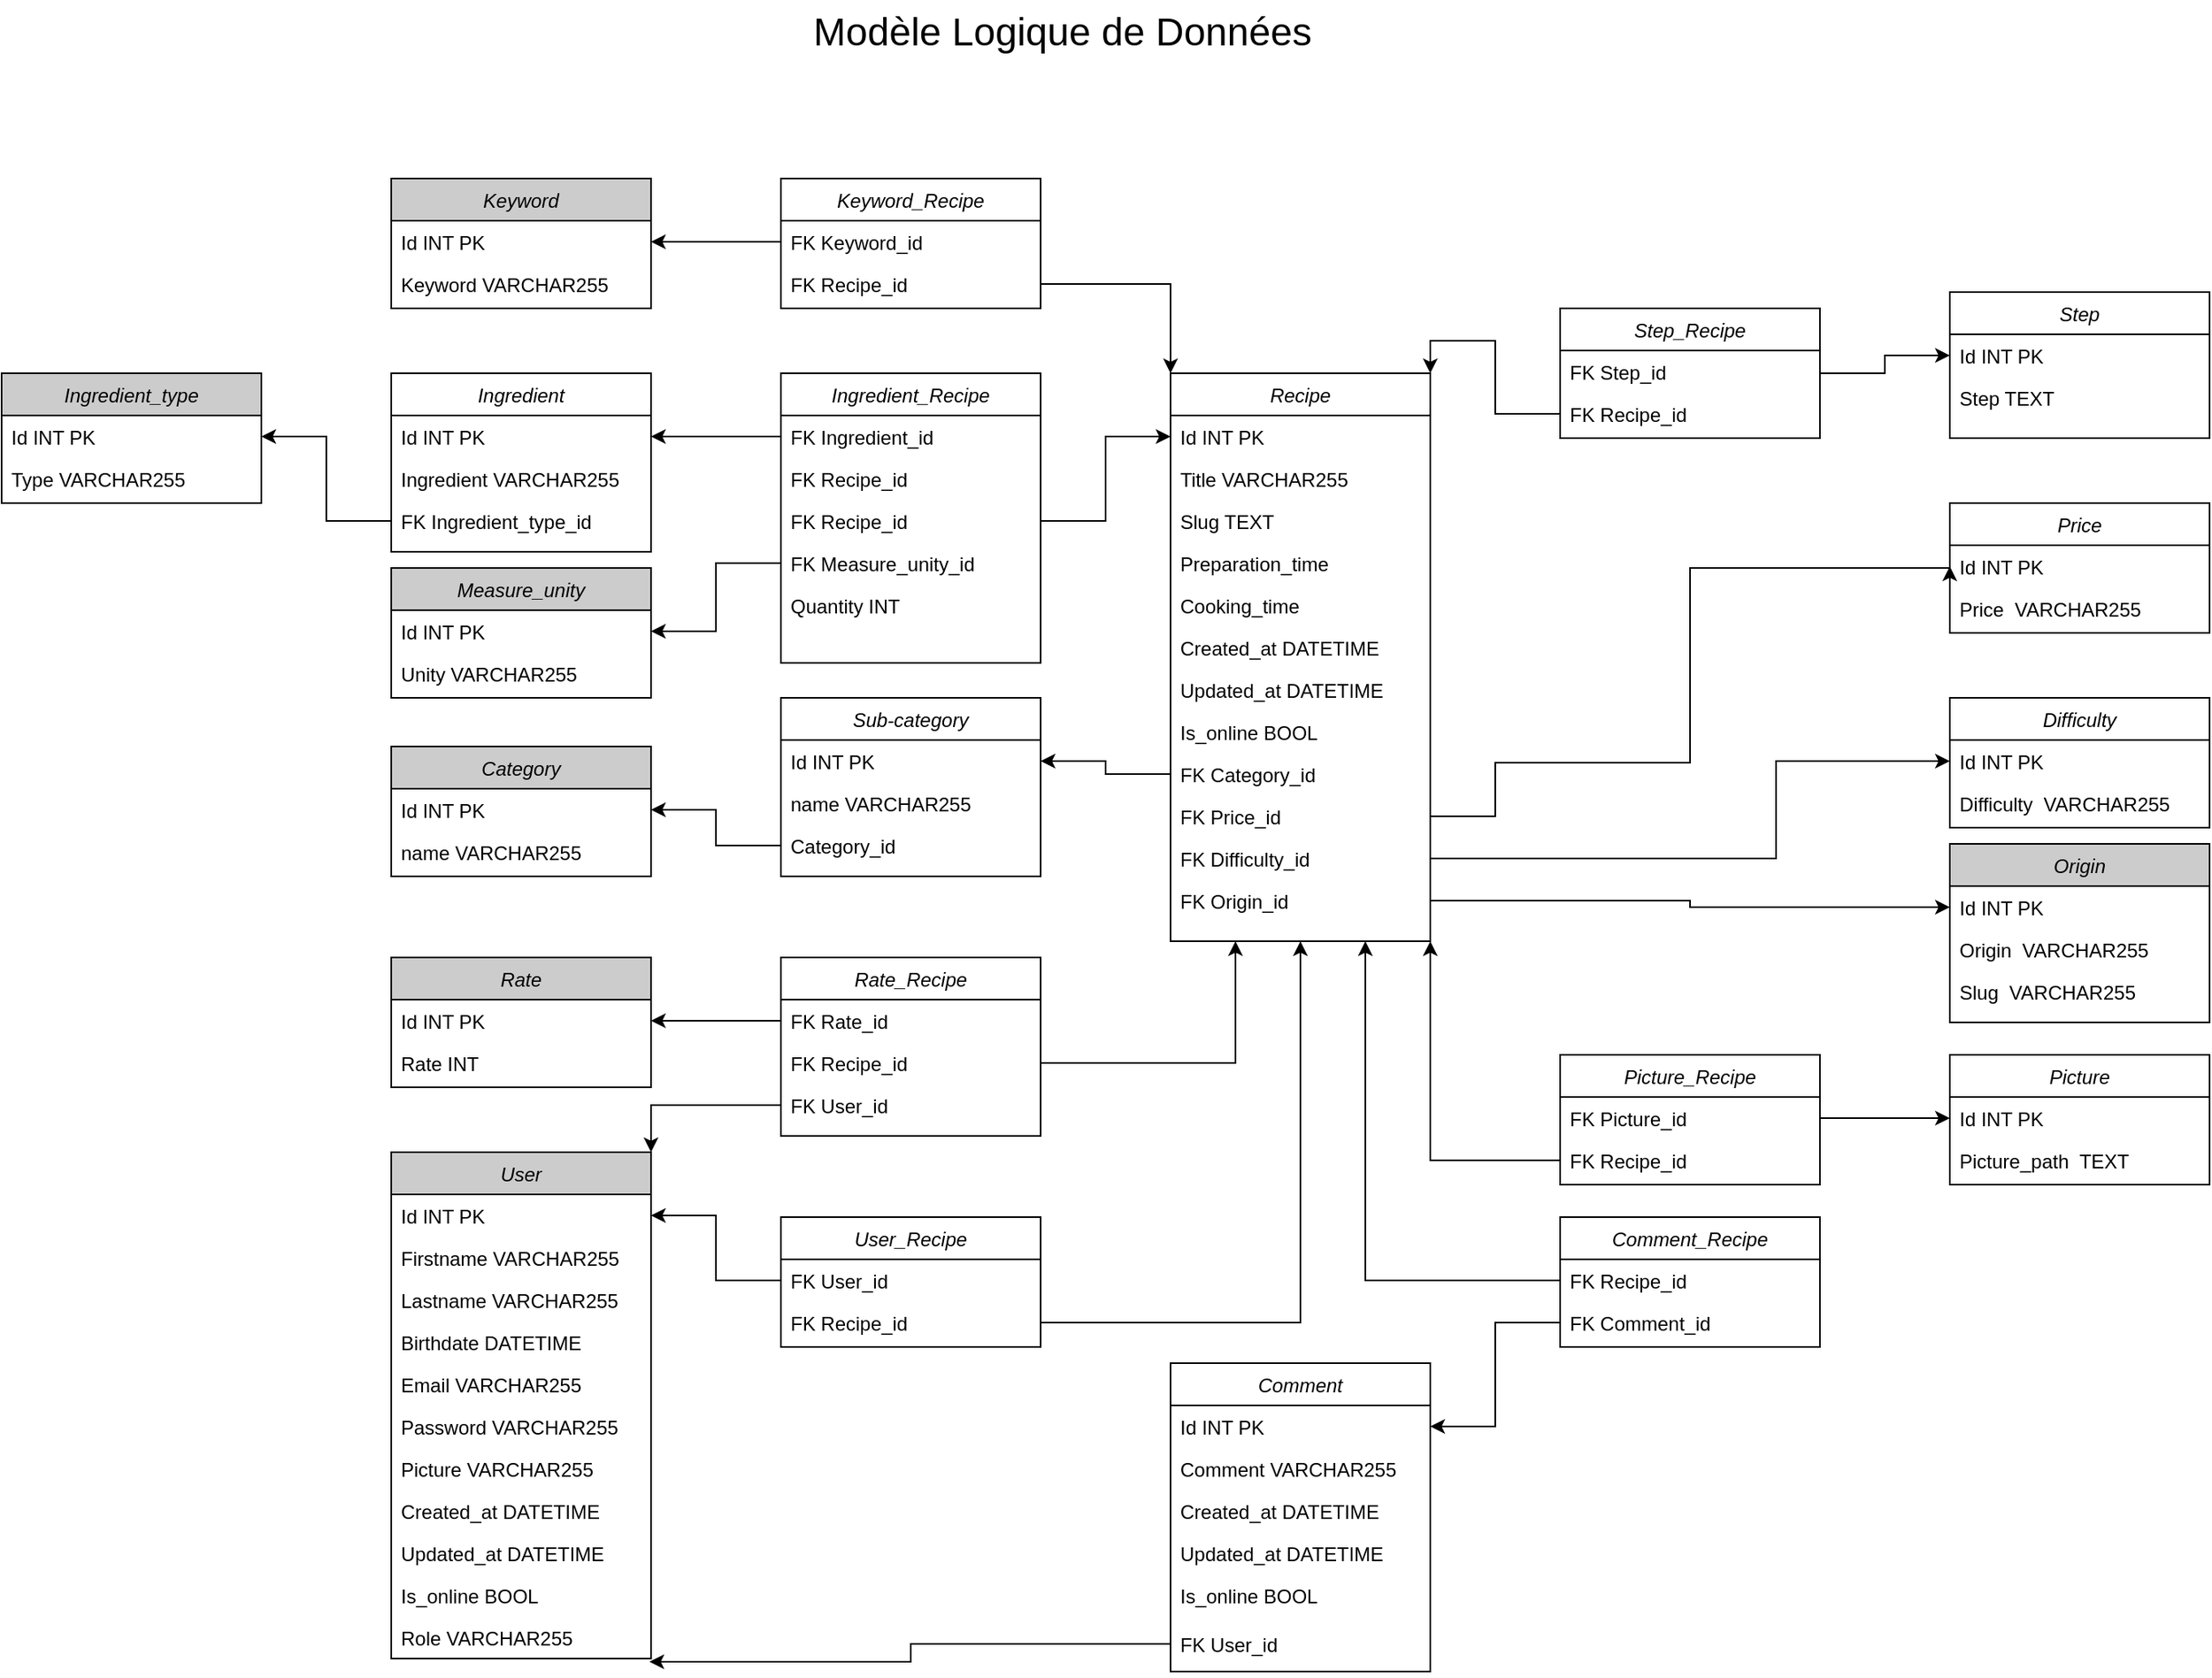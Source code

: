 <mxfile version="20.4.2" type="device"><diagram id="C5RBs43oDa-KdzZeNtuy" name="Page-1"><mxGraphModel dx="1356" dy="773" grid="1" gridSize="10" guides="1" tooltips="1" connect="1" arrows="1" fold="1" page="1" pageScale="1" pageWidth="1654" pageHeight="1169" math="0" shadow="0"><root><mxCell id="WIyWlLk6GJQsqaUBKTNV-0"/><mxCell id="WIyWlLk6GJQsqaUBKTNV-1" parent="WIyWlLk6GJQsqaUBKTNV-0"/><mxCell id="zkfFHV4jXpPFQw0GAbJ--0" value="Recipe" style="swimlane;fontStyle=2;align=center;verticalAlign=top;childLayout=stackLayout;horizontal=1;startSize=26;horizontalStack=0;resizeParent=1;resizeLast=0;collapsible=1;marginBottom=0;rounded=0;shadow=0;strokeWidth=1;" parent="WIyWlLk6GJQsqaUBKTNV-1" vertex="1"><mxGeometry x="867" y="260" width="160" height="350" as="geometry"><mxRectangle x="230" y="140" width="160" height="26" as="alternateBounds"/></mxGeometry></mxCell><mxCell id="zkfFHV4jXpPFQw0GAbJ--1" value="Id INT PK" style="text;align=left;verticalAlign=top;spacingLeft=4;spacingRight=4;overflow=hidden;rotatable=0;points=[[0,0.5],[1,0.5]];portConstraint=eastwest;" parent="zkfFHV4jXpPFQw0GAbJ--0" vertex="1"><mxGeometry y="26" width="160" height="26" as="geometry"/></mxCell><mxCell id="zkfFHV4jXpPFQw0GAbJ--2" value="Title VARCHAR255" style="text;align=left;verticalAlign=top;spacingLeft=4;spacingRight=4;overflow=hidden;rotatable=0;points=[[0,0.5],[1,0.5]];portConstraint=eastwest;rounded=0;shadow=0;html=0;" parent="zkfFHV4jXpPFQw0GAbJ--0" vertex="1"><mxGeometry y="52" width="160" height="26" as="geometry"/></mxCell><mxCell id="VMoItzBh297p-MbwALzk-0" value="Slug TEXT" style="text;align=left;verticalAlign=top;spacingLeft=4;spacingRight=4;overflow=hidden;rotatable=0;points=[[0,0.5],[1,0.5]];portConstraint=eastwest;rounded=0;shadow=0;html=0;" parent="zkfFHV4jXpPFQw0GAbJ--0" vertex="1"><mxGeometry y="78" width="160" height="26" as="geometry"/></mxCell><mxCell id="zkfFHV4jXpPFQw0GAbJ--3" value="Preparation_time" style="text;align=left;verticalAlign=top;spacingLeft=4;spacingRight=4;overflow=hidden;rotatable=0;points=[[0,0.5],[1,0.5]];portConstraint=eastwest;rounded=0;shadow=0;html=0;" parent="zkfFHV4jXpPFQw0GAbJ--0" vertex="1"><mxGeometry y="104" width="160" height="26" as="geometry"/></mxCell><mxCell id="2v7xpJXq7We-tKuu-vp9-10" value="Cooking_time&#10;" style="text;align=left;verticalAlign=top;spacingLeft=4;spacingRight=4;overflow=hidden;rotatable=0;points=[[0,0.5],[1,0.5]];portConstraint=eastwest;rounded=0;shadow=0;html=0;" parent="zkfFHV4jXpPFQw0GAbJ--0" vertex="1"><mxGeometry y="130" width="160" height="26" as="geometry"/></mxCell><mxCell id="zkfFHV4jXpPFQw0GAbJ--5" value="Created_at DATETIME" style="text;align=left;verticalAlign=top;spacingLeft=4;spacingRight=4;overflow=hidden;rotatable=0;points=[[0,0.5],[1,0.5]];portConstraint=eastwest;" parent="zkfFHV4jXpPFQw0GAbJ--0" vertex="1"><mxGeometry y="156" width="160" height="26" as="geometry"/></mxCell><mxCell id="K1oTixcRRgRi8YpfYjqn-0" value="Updated_at DATETIME" style="text;align=left;verticalAlign=top;spacingLeft=4;spacingRight=4;overflow=hidden;rotatable=0;points=[[0,0.5],[1,0.5]];portConstraint=eastwest;" parent="zkfFHV4jXpPFQw0GAbJ--0" vertex="1"><mxGeometry y="182" width="160" height="26" as="geometry"/></mxCell><mxCell id="K1oTixcRRgRi8YpfYjqn-1" value="Is_online BOOL" style="text;align=left;verticalAlign=top;spacingLeft=4;spacingRight=4;overflow=hidden;rotatable=0;points=[[0,0.5],[1,0.5]];portConstraint=eastwest;rounded=0;shadow=0;html=0;" parent="zkfFHV4jXpPFQw0GAbJ--0" vertex="1"><mxGeometry y="208" width="160" height="26" as="geometry"/></mxCell><mxCell id="K1oTixcRRgRi8YpfYjqn-5" value="FK Category_id" style="text;align=left;verticalAlign=top;spacingLeft=4;spacingRight=4;overflow=hidden;rotatable=0;points=[[0,0.5],[1,0.5]];portConstraint=eastwest;rounded=0;shadow=0;html=0;" parent="zkfFHV4jXpPFQw0GAbJ--0" vertex="1"><mxGeometry y="234" width="160" height="26" as="geometry"/></mxCell><mxCell id="K1oTixcRRgRi8YpfYjqn-4" value="FK Price_id" style="text;align=left;verticalAlign=top;spacingLeft=4;spacingRight=4;overflow=hidden;rotatable=0;points=[[0,0.5],[1,0.5]];portConstraint=eastwest;rounded=0;shadow=0;html=0;" parent="zkfFHV4jXpPFQw0GAbJ--0" vertex="1"><mxGeometry y="260" width="160" height="26" as="geometry"/></mxCell><mxCell id="VMoItzBh297p-MbwALzk-6" value="FK Difficulty_id" style="text;align=left;verticalAlign=top;spacingLeft=4;spacingRight=4;overflow=hidden;rotatable=0;points=[[0,0.5],[1,0.5]];portConstraint=eastwest;rounded=0;shadow=0;html=0;" parent="zkfFHV4jXpPFQw0GAbJ--0" vertex="1"><mxGeometry y="286" width="160" height="26" as="geometry"/></mxCell><mxCell id="-0q28JCiXEHuotDMNopn-4" value="FK Origin_id" style="text;align=left;verticalAlign=top;spacingLeft=4;spacingRight=4;overflow=hidden;rotatable=0;points=[[0,0.5],[1,0.5]];portConstraint=eastwest;rounded=0;shadow=0;html=0;" vertex="1" parent="zkfFHV4jXpPFQw0GAbJ--0"><mxGeometry y="312" width="160" height="26" as="geometry"/></mxCell><mxCell id="K1oTixcRRgRi8YpfYjqn-6" value="Sub-category" style="swimlane;fontStyle=2;align=center;verticalAlign=top;childLayout=stackLayout;horizontal=1;startSize=26;horizontalStack=0;resizeParent=1;resizeLast=0;collapsible=1;marginBottom=0;rounded=0;shadow=0;strokeWidth=1;" parent="WIyWlLk6GJQsqaUBKTNV-1" vertex="1"><mxGeometry x="627" y="460" width="160" height="110" as="geometry"><mxRectangle x="230" y="140" width="160" height="26" as="alternateBounds"/></mxGeometry></mxCell><mxCell id="K1oTixcRRgRi8YpfYjqn-7" value="Id INT PK" style="text;align=left;verticalAlign=top;spacingLeft=4;spacingRight=4;overflow=hidden;rotatable=0;points=[[0,0.5],[1,0.5]];portConstraint=eastwest;" parent="K1oTixcRRgRi8YpfYjqn-6" vertex="1"><mxGeometry y="26" width="160" height="26" as="geometry"/></mxCell><mxCell id="K1oTixcRRgRi8YpfYjqn-8" value="name VARCHAR255" style="text;align=left;verticalAlign=top;spacingLeft=4;spacingRight=4;overflow=hidden;rotatable=0;points=[[0,0.5],[1,0.5]];portConstraint=eastwest;rounded=0;shadow=0;html=0;" parent="K1oTixcRRgRi8YpfYjqn-6" vertex="1"><mxGeometry y="52" width="160" height="26" as="geometry"/></mxCell><mxCell id="VMoItzBh297p-MbwALzk-8" value="Category_id" style="text;align=left;verticalAlign=top;spacingLeft=4;spacingRight=4;overflow=hidden;rotatable=0;points=[[0,0.5],[1,0.5]];portConstraint=eastwest;rounded=0;shadow=0;html=0;" parent="K1oTixcRRgRi8YpfYjqn-6" vertex="1"><mxGeometry y="78" width="160" height="26" as="geometry"/></mxCell><mxCell id="K1oTixcRRgRi8YpfYjqn-15" value="Step" style="swimlane;fontStyle=2;align=center;verticalAlign=top;childLayout=stackLayout;horizontal=1;startSize=26;horizontalStack=0;resizeParent=1;resizeLast=0;collapsible=1;marginBottom=0;rounded=0;shadow=0;strokeWidth=1;" parent="WIyWlLk6GJQsqaUBKTNV-1" vertex="1"><mxGeometry x="1347" y="210" width="160" height="90" as="geometry"><mxRectangle x="230" y="140" width="160" height="26" as="alternateBounds"/></mxGeometry></mxCell><mxCell id="K1oTixcRRgRi8YpfYjqn-16" value="Id INT PK" style="text;align=left;verticalAlign=top;spacingLeft=4;spacingRight=4;overflow=hidden;rotatable=0;points=[[0,0.5],[1,0.5]];portConstraint=eastwest;" parent="K1oTixcRRgRi8YpfYjqn-15" vertex="1"><mxGeometry y="26" width="160" height="26" as="geometry"/></mxCell><mxCell id="K1oTixcRRgRi8YpfYjqn-17" value="Step TEXT" style="text;align=left;verticalAlign=top;spacingLeft=4;spacingRight=4;overflow=hidden;rotatable=0;points=[[0,0.5],[1,0.5]];portConstraint=eastwest;rounded=0;shadow=0;html=0;" parent="K1oTixcRRgRi8YpfYjqn-15" vertex="1"><mxGeometry y="52" width="160" height="26" as="geometry"/></mxCell><mxCell id="K1oTixcRRgRi8YpfYjqn-20" value="Keyword" style="swimlane;fontStyle=2;align=center;verticalAlign=top;childLayout=stackLayout;horizontal=1;startSize=26;horizontalStack=0;resizeParent=1;resizeLast=0;collapsible=1;marginBottom=0;rounded=0;shadow=0;strokeWidth=1;fillColor=#CCCCCC;" parent="WIyWlLk6GJQsqaUBKTNV-1" vertex="1"><mxGeometry x="387" y="140" width="160" height="80" as="geometry"><mxRectangle x="230" y="140" width="160" height="26" as="alternateBounds"/></mxGeometry></mxCell><mxCell id="K1oTixcRRgRi8YpfYjqn-21" value="Id INT PK" style="text;align=left;verticalAlign=top;spacingLeft=4;spacingRight=4;overflow=hidden;rotatable=0;points=[[0,0.5],[1,0.5]];portConstraint=eastwest;" parent="K1oTixcRRgRi8YpfYjqn-20" vertex="1"><mxGeometry y="26" width="160" height="26" as="geometry"/></mxCell><mxCell id="K1oTixcRRgRi8YpfYjqn-22" value="Keyword VARCHAR255" style="text;align=left;verticalAlign=top;spacingLeft=4;spacingRight=4;overflow=hidden;rotatable=0;points=[[0,0.5],[1,0.5]];portConstraint=eastwest;rounded=0;shadow=0;html=0;" parent="K1oTixcRRgRi8YpfYjqn-20" vertex="1"><mxGeometry y="52" width="160" height="26" as="geometry"/></mxCell><mxCell id="K1oTixcRRgRi8YpfYjqn-25" value="Comment" style="swimlane;fontStyle=2;align=center;verticalAlign=top;childLayout=stackLayout;horizontal=1;startSize=26;horizontalStack=0;resizeParent=1;resizeLast=0;collapsible=1;marginBottom=0;rounded=0;shadow=0;strokeWidth=1;" parent="WIyWlLk6GJQsqaUBKTNV-1" vertex="1"><mxGeometry x="867" y="870" width="160" height="190" as="geometry"><mxRectangle x="230" y="140" width="160" height="26" as="alternateBounds"/></mxGeometry></mxCell><mxCell id="K1oTixcRRgRi8YpfYjqn-26" value="Id INT PK" style="text;align=left;verticalAlign=top;spacingLeft=4;spacingRight=4;overflow=hidden;rotatable=0;points=[[0,0.5],[1,0.5]];portConstraint=eastwest;" parent="K1oTixcRRgRi8YpfYjqn-25" vertex="1"><mxGeometry y="26" width="160" height="26" as="geometry"/></mxCell><mxCell id="K1oTixcRRgRi8YpfYjqn-27" value="Comment VARCHAR255" style="text;align=left;verticalAlign=top;spacingLeft=4;spacingRight=4;overflow=hidden;rotatable=0;points=[[0,0.5],[1,0.5]];portConstraint=eastwest;rounded=0;shadow=0;html=0;" parent="K1oTixcRRgRi8YpfYjqn-25" vertex="1"><mxGeometry y="52" width="160" height="26" as="geometry"/></mxCell><mxCell id="K1oTixcRRgRi8YpfYjqn-28" value="Created_at DATETIME" style="text;align=left;verticalAlign=top;spacingLeft=4;spacingRight=4;overflow=hidden;rotatable=0;points=[[0,0.5],[1,0.5]];portConstraint=eastwest;" parent="K1oTixcRRgRi8YpfYjqn-25" vertex="1"><mxGeometry y="78" width="160" height="26" as="geometry"/></mxCell><mxCell id="K1oTixcRRgRi8YpfYjqn-29" value="Updated_at DATETIME" style="text;align=left;verticalAlign=top;spacingLeft=4;spacingRight=4;overflow=hidden;rotatable=0;points=[[0,0.5],[1,0.5]];portConstraint=eastwest;" parent="K1oTixcRRgRi8YpfYjqn-25" vertex="1"><mxGeometry y="104" width="160" height="26" as="geometry"/></mxCell><mxCell id="K1oTixcRRgRi8YpfYjqn-30" value="Is_online BOOL" style="text;align=left;verticalAlign=top;spacingLeft=4;spacingRight=4;overflow=hidden;rotatable=0;points=[[0,0.5],[1,0.5]];portConstraint=eastwest;" parent="K1oTixcRRgRi8YpfYjqn-25" vertex="1"><mxGeometry y="130" width="160" height="30" as="geometry"/></mxCell><mxCell id="VMoItzBh297p-MbwALzk-27" value="FK User_id" style="text;align=left;verticalAlign=top;spacingLeft=4;spacingRight=4;overflow=hidden;rotatable=0;points=[[0,0.5],[1,0.5]];portConstraint=eastwest;rounded=0;shadow=0;html=0;" parent="K1oTixcRRgRi8YpfYjqn-25" vertex="1"><mxGeometry y="160" width="160" height="26" as="geometry"/></mxCell><mxCell id="on7SbUtGpIWwXK4uI-_y-0" value="User" style="swimlane;fontStyle=2;align=center;verticalAlign=top;childLayout=stackLayout;horizontal=1;startSize=26;horizontalStack=0;resizeParent=1;resizeLast=0;collapsible=1;marginBottom=0;rounded=0;shadow=0;strokeWidth=1;fillColor=#CCCCCC;" parent="WIyWlLk6GJQsqaUBKTNV-1" vertex="1"><mxGeometry x="387" y="740" width="160" height="312" as="geometry"><mxRectangle x="230" y="140" width="160" height="26" as="alternateBounds"/></mxGeometry></mxCell><mxCell id="on7SbUtGpIWwXK4uI-_y-1" value="Id INT PK" style="text;align=left;verticalAlign=top;spacingLeft=4;spacingRight=4;overflow=hidden;rotatable=0;points=[[0,0.5],[1,0.5]];portConstraint=eastwest;" parent="on7SbUtGpIWwXK4uI-_y-0" vertex="1"><mxGeometry y="26" width="160" height="26" as="geometry"/></mxCell><mxCell id="on7SbUtGpIWwXK4uI-_y-2" value="Firstname VARCHAR255" style="text;align=left;verticalAlign=top;spacingLeft=4;spacingRight=4;overflow=hidden;rotatable=0;points=[[0,0.5],[1,0.5]];portConstraint=eastwest;rounded=0;shadow=0;html=0;" parent="on7SbUtGpIWwXK4uI-_y-0" vertex="1"><mxGeometry y="52" width="160" height="26" as="geometry"/></mxCell><mxCell id="on7SbUtGpIWwXK4uI-_y-3" value="Lastname VARCHAR255" style="text;align=left;verticalAlign=top;spacingLeft=4;spacingRight=4;overflow=hidden;rotatable=0;points=[[0,0.5],[1,0.5]];portConstraint=eastwest;rounded=0;shadow=0;html=0;" parent="on7SbUtGpIWwXK4uI-_y-0" vertex="1"><mxGeometry y="78" width="160" height="26" as="geometry"/></mxCell><mxCell id="on7SbUtGpIWwXK4uI-_y-4" value="Birthdate DATETIME" style="text;align=left;verticalAlign=top;spacingLeft=4;spacingRight=4;overflow=hidden;rotatable=0;points=[[0,0.5],[1,0.5]];portConstraint=eastwest;" parent="on7SbUtGpIWwXK4uI-_y-0" vertex="1"><mxGeometry y="104" width="160" height="26" as="geometry"/></mxCell><mxCell id="on7SbUtGpIWwXK4uI-_y-5" value="Email VARCHAR255" style="text;align=left;verticalAlign=top;spacingLeft=4;spacingRight=4;overflow=hidden;rotatable=0;points=[[0,0.5],[1,0.5]];portConstraint=eastwest;" parent="on7SbUtGpIWwXK4uI-_y-0" vertex="1"><mxGeometry y="130" width="160" height="26" as="geometry"/></mxCell><mxCell id="on7SbUtGpIWwXK4uI-_y-6" value="Password VARCHAR255" style="text;align=left;verticalAlign=top;spacingLeft=4;spacingRight=4;overflow=hidden;rotatable=0;points=[[0,0.5],[1,0.5]];portConstraint=eastwest;rounded=0;shadow=0;html=0;" parent="on7SbUtGpIWwXK4uI-_y-0" vertex="1"><mxGeometry y="156" width="160" height="26" as="geometry"/></mxCell><mxCell id="okktyy1WLwd22ddlpjPb-0" value="Picture VARCHAR255" style="text;align=left;verticalAlign=top;spacingLeft=4;spacingRight=4;overflow=hidden;rotatable=0;points=[[0,0.5],[1,0.5]];portConstraint=eastwest;rounded=0;shadow=0;html=0;" parent="on7SbUtGpIWwXK4uI-_y-0" vertex="1"><mxGeometry y="182" width="160" height="26" as="geometry"/></mxCell><mxCell id="on7SbUtGpIWwXK4uI-_y-9" value="Created_at DATETIME" style="text;align=left;verticalAlign=top;spacingLeft=4;spacingRight=4;overflow=hidden;rotatable=0;points=[[0,0.5],[1,0.5]];portConstraint=eastwest;" parent="on7SbUtGpIWwXK4uI-_y-0" vertex="1"><mxGeometry y="208" width="160" height="26" as="geometry"/></mxCell><mxCell id="on7SbUtGpIWwXK4uI-_y-10" value="Updated_at DATETIME" style="text;align=left;verticalAlign=top;spacingLeft=4;spacingRight=4;overflow=hidden;rotatable=0;points=[[0,0.5],[1,0.5]];portConstraint=eastwest;" parent="on7SbUtGpIWwXK4uI-_y-0" vertex="1"><mxGeometry y="234" width="160" height="26" as="geometry"/></mxCell><mxCell id="on7SbUtGpIWwXK4uI-_y-7" value="Is_online BOOL" style="text;align=left;verticalAlign=top;spacingLeft=4;spacingRight=4;overflow=hidden;rotatable=0;points=[[0,0.5],[1,0.5]];portConstraint=eastwest;rounded=0;shadow=0;html=0;" parent="on7SbUtGpIWwXK4uI-_y-0" vertex="1"><mxGeometry y="260" width="160" height="26" as="geometry"/></mxCell><mxCell id="on7SbUtGpIWwXK4uI-_y-11" value="Role VARCHAR255" style="text;align=left;verticalAlign=top;spacingLeft=4;spacingRight=4;overflow=hidden;rotatable=0;points=[[0,0.5],[1,0.5]];portConstraint=eastwest;rounded=0;shadow=0;html=0;" parent="on7SbUtGpIWwXK4uI-_y-0" vertex="1"><mxGeometry y="286" width="160" height="26" as="geometry"/></mxCell><mxCell id="on7SbUtGpIWwXK4uI-_y-12" value="Price" style="swimlane;fontStyle=2;align=center;verticalAlign=top;childLayout=stackLayout;horizontal=1;startSize=26;horizontalStack=0;resizeParent=1;resizeLast=0;collapsible=1;marginBottom=0;rounded=0;shadow=0;strokeWidth=1;" parent="WIyWlLk6GJQsqaUBKTNV-1" vertex="1"><mxGeometry x="1347" y="340" width="160" height="80" as="geometry"><mxRectangle x="230" y="140" width="160" height="26" as="alternateBounds"/></mxGeometry></mxCell><mxCell id="on7SbUtGpIWwXK4uI-_y-13" value="Id INT PK" style="text;align=left;verticalAlign=top;spacingLeft=4;spacingRight=4;overflow=hidden;rotatable=0;points=[[0,0.5],[1,0.5]];portConstraint=eastwest;" parent="on7SbUtGpIWwXK4uI-_y-12" vertex="1"><mxGeometry y="26" width="160" height="26" as="geometry"/></mxCell><mxCell id="on7SbUtGpIWwXK4uI-_y-14" value="Price  VARCHAR255" style="text;align=left;verticalAlign=top;spacingLeft=4;spacingRight=4;overflow=hidden;rotatable=0;points=[[0,0.5],[1,0.5]];portConstraint=eastwest;rounded=0;shadow=0;html=0;" parent="on7SbUtGpIWwXK4uI-_y-12" vertex="1"><mxGeometry y="52" width="160" height="26" as="geometry"/></mxCell><mxCell id="on7SbUtGpIWwXK4uI-_y-18" value="Difficulty" style="swimlane;fontStyle=2;align=center;verticalAlign=top;childLayout=stackLayout;horizontal=1;startSize=26;horizontalStack=0;resizeParent=1;resizeLast=0;collapsible=1;marginBottom=0;rounded=0;shadow=0;strokeWidth=1;" parent="WIyWlLk6GJQsqaUBKTNV-1" vertex="1"><mxGeometry x="1347" y="460" width="160" height="80" as="geometry"><mxRectangle x="230" y="140" width="160" height="26" as="alternateBounds"/></mxGeometry></mxCell><mxCell id="on7SbUtGpIWwXK4uI-_y-19" value="Id INT PK" style="text;align=left;verticalAlign=top;spacingLeft=4;spacingRight=4;overflow=hidden;rotatable=0;points=[[0,0.5],[1,0.5]];portConstraint=eastwest;" parent="on7SbUtGpIWwXK4uI-_y-18" vertex="1"><mxGeometry y="26" width="160" height="26" as="geometry"/></mxCell><mxCell id="on7SbUtGpIWwXK4uI-_y-20" value="Difficulty  VARCHAR255" style="text;align=left;verticalAlign=top;spacingLeft=4;spacingRight=4;overflow=hidden;rotatable=0;points=[[0,0.5],[1,0.5]];portConstraint=eastwest;rounded=0;shadow=0;html=0;" parent="on7SbUtGpIWwXK4uI-_y-18" vertex="1"><mxGeometry y="52" width="160" height="26" as="geometry"/></mxCell><mxCell id="on7SbUtGpIWwXK4uI-_y-21" value="Ingredient" style="swimlane;fontStyle=2;align=center;verticalAlign=top;childLayout=stackLayout;horizontal=1;startSize=26;horizontalStack=0;resizeParent=1;resizeLast=0;collapsible=1;marginBottom=0;rounded=0;shadow=0;strokeWidth=1;" parent="WIyWlLk6GJQsqaUBKTNV-1" vertex="1"><mxGeometry x="387" y="260" width="160" height="110" as="geometry"><mxRectangle x="230" y="140" width="160" height="26" as="alternateBounds"/></mxGeometry></mxCell><mxCell id="on7SbUtGpIWwXK4uI-_y-22" value="Id INT PK" style="text;align=left;verticalAlign=top;spacingLeft=4;spacingRight=4;overflow=hidden;rotatable=0;points=[[0,0.5],[1,0.5]];portConstraint=eastwest;" parent="on7SbUtGpIWwXK4uI-_y-21" vertex="1"><mxGeometry y="26" width="160" height="26" as="geometry"/></mxCell><mxCell id="on7SbUtGpIWwXK4uI-_y-23" value="Ingredient VARCHAR255" style="text;align=left;verticalAlign=top;spacingLeft=4;spacingRight=4;overflow=hidden;rotatable=0;points=[[0,0.5],[1,0.5]];portConstraint=eastwest;rounded=0;shadow=0;html=0;" parent="on7SbUtGpIWwXK4uI-_y-21" vertex="1"><mxGeometry y="52" width="160" height="26" as="geometry"/></mxCell><mxCell id="2v7xpJXq7We-tKuu-vp9-7" value="FK Ingredient_type_id" style="text;align=left;verticalAlign=top;spacingLeft=4;spacingRight=4;overflow=hidden;rotatable=0;points=[[0,0.5],[1,0.5]];portConstraint=eastwest;rounded=0;shadow=0;html=0;" parent="on7SbUtGpIWwXK4uI-_y-21" vertex="1"><mxGeometry y="78" width="160" height="26" as="geometry"/></mxCell><mxCell id="on7SbUtGpIWwXK4uI-_y-24" value="Rate" style="swimlane;fontStyle=2;align=center;verticalAlign=top;childLayout=stackLayout;horizontal=1;startSize=26;horizontalStack=0;resizeParent=1;resizeLast=0;collapsible=1;marginBottom=0;rounded=0;shadow=0;strokeWidth=1;fillColor=#CCCCCC;" parent="WIyWlLk6GJQsqaUBKTNV-1" vertex="1"><mxGeometry x="387" y="620" width="160" height="80" as="geometry"><mxRectangle x="230" y="140" width="160" height="26" as="alternateBounds"/></mxGeometry></mxCell><mxCell id="on7SbUtGpIWwXK4uI-_y-25" value="Id INT PK" style="text;align=left;verticalAlign=top;spacingLeft=4;spacingRight=4;overflow=hidden;rotatable=0;points=[[0,0.5],[1,0.5]];portConstraint=eastwest;" parent="on7SbUtGpIWwXK4uI-_y-24" vertex="1"><mxGeometry y="26" width="160" height="26" as="geometry"/></mxCell><mxCell id="on7SbUtGpIWwXK4uI-_y-26" value="Rate INT" style="text;align=left;verticalAlign=top;spacingLeft=4;spacingRight=4;overflow=hidden;rotatable=0;points=[[0,0.5],[1,0.5]];portConstraint=eastwest;rounded=0;shadow=0;html=0;" parent="on7SbUtGpIWwXK4uI-_y-24" vertex="1"><mxGeometry y="52" width="160" height="26" as="geometry"/></mxCell><mxCell id="on7SbUtGpIWwXK4uI-_y-28" style="edgeStyle=orthogonalEdgeStyle;rounded=0;orthogonalLoop=1;jettySize=auto;html=1;exitX=1;exitY=0.5;exitDx=0;exitDy=0;entryX=0;entryY=0.5;entryDx=0;entryDy=0;" parent="WIyWlLk6GJQsqaUBKTNV-1" source="VMoItzBh297p-MbwALzk-6" target="on7SbUtGpIWwXK4uI-_y-19" edge="1"><mxGeometry relative="1" as="geometry"><mxPoint x="1330" y="510" as="targetPoint"/><Array as="points"><mxPoint x="1240" y="559"/><mxPoint x="1240" y="499"/></Array></mxGeometry></mxCell><mxCell id="on7SbUtGpIWwXK4uI-_y-29" style="edgeStyle=orthogonalEdgeStyle;rounded=0;orthogonalLoop=1;jettySize=auto;html=1;exitX=1;exitY=0.5;exitDx=0;exitDy=0;entryX=0;entryY=0.5;entryDx=0;entryDy=0;" parent="WIyWlLk6GJQsqaUBKTNV-1" source="K1oTixcRRgRi8YpfYjqn-4" target="on7SbUtGpIWwXK4uI-_y-13" edge="1"><mxGeometry relative="1" as="geometry"><mxPoint x="1057" y="460" as="sourcePoint"/><mxPoint x="1277" y="390" as="targetPoint"/><Array as="points"><mxPoint x="1067" y="533"/><mxPoint x="1067" y="500"/><mxPoint x="1187" y="500"/><mxPoint x="1187" y="380"/></Array></mxGeometry></mxCell><mxCell id="on7SbUtGpIWwXK4uI-_y-30" value="User_Recipe" style="swimlane;fontStyle=2;align=center;verticalAlign=top;childLayout=stackLayout;horizontal=1;startSize=26;horizontalStack=0;resizeParent=1;resizeLast=0;collapsible=1;marginBottom=0;rounded=0;shadow=0;strokeWidth=1;" parent="WIyWlLk6GJQsqaUBKTNV-1" vertex="1"><mxGeometry x="627" y="780" width="160" height="80" as="geometry"><mxRectangle x="230" y="140" width="160" height="26" as="alternateBounds"/></mxGeometry></mxCell><mxCell id="on7SbUtGpIWwXK4uI-_y-31" value="FK User_id" style="text;align=left;verticalAlign=top;spacingLeft=4;spacingRight=4;overflow=hidden;rotatable=0;points=[[0,0.5],[1,0.5]];portConstraint=eastwest;" parent="on7SbUtGpIWwXK4uI-_y-30" vertex="1"><mxGeometry y="26" width="160" height="26" as="geometry"/></mxCell><mxCell id="on7SbUtGpIWwXK4uI-_y-32" value="FK Recipe_id" style="text;align=left;verticalAlign=top;spacingLeft=4;spacingRight=4;overflow=hidden;rotatable=0;points=[[0,0.5],[1,0.5]];portConstraint=eastwest;rounded=0;shadow=0;html=0;" parent="on7SbUtGpIWwXK4uI-_y-30" vertex="1"><mxGeometry y="52" width="160" height="26" as="geometry"/></mxCell><mxCell id="on7SbUtGpIWwXK4uI-_y-35" value="Comment_Recipe" style="swimlane;fontStyle=2;align=center;verticalAlign=top;childLayout=stackLayout;horizontal=1;startSize=26;horizontalStack=0;resizeParent=1;resizeLast=0;collapsible=1;marginBottom=0;rounded=0;shadow=0;strokeWidth=1;" parent="WIyWlLk6GJQsqaUBKTNV-1" vertex="1"><mxGeometry x="1107" y="780" width="160" height="80" as="geometry"><mxRectangle x="230" y="140" width="160" height="26" as="alternateBounds"/></mxGeometry></mxCell><mxCell id="on7SbUtGpIWwXK4uI-_y-37" value="FK Recipe_id" style="text;align=left;verticalAlign=top;spacingLeft=4;spacingRight=4;overflow=hidden;rotatable=0;points=[[0,0.5],[1,0.5]];portConstraint=eastwest;rounded=0;shadow=0;html=0;" parent="on7SbUtGpIWwXK4uI-_y-35" vertex="1"><mxGeometry y="26" width="160" height="26" as="geometry"/></mxCell><mxCell id="on7SbUtGpIWwXK4uI-_y-36" value="FK Comment_id" style="text;align=left;verticalAlign=top;spacingLeft=4;spacingRight=4;overflow=hidden;rotatable=0;points=[[0,0.5],[1,0.5]];portConstraint=eastwest;" parent="on7SbUtGpIWwXK4uI-_y-35" vertex="1"><mxGeometry y="52" width="160" height="26" as="geometry"/></mxCell><mxCell id="on7SbUtGpIWwXK4uI-_y-39" style="edgeStyle=orthogonalEdgeStyle;rounded=0;orthogonalLoop=1;jettySize=auto;html=1;exitX=0;exitY=0.5;exitDx=0;exitDy=0;entryX=0.75;entryY=1;entryDx=0;entryDy=0;" parent="WIyWlLk6GJQsqaUBKTNV-1" source="on7SbUtGpIWwXK4uI-_y-37" target="zkfFHV4jXpPFQw0GAbJ--0" edge="1"><mxGeometry relative="1" as="geometry"/></mxCell><mxCell id="on7SbUtGpIWwXK4uI-_y-40" value="Rate_Recipe" style="swimlane;fontStyle=2;align=center;verticalAlign=top;childLayout=stackLayout;horizontal=1;startSize=26;horizontalStack=0;resizeParent=1;resizeLast=0;collapsible=1;marginBottom=0;rounded=0;shadow=0;strokeWidth=1;" parent="WIyWlLk6GJQsqaUBKTNV-1" vertex="1"><mxGeometry x="627" y="620" width="160" height="110" as="geometry"><mxRectangle x="230" y="140" width="160" height="26" as="alternateBounds"/></mxGeometry></mxCell><mxCell id="on7SbUtGpIWwXK4uI-_y-41" value="FK Rate_id" style="text;align=left;verticalAlign=top;spacingLeft=4;spacingRight=4;overflow=hidden;rotatable=0;points=[[0,0.5],[1,0.5]];portConstraint=eastwest;" parent="on7SbUtGpIWwXK4uI-_y-40" vertex="1"><mxGeometry y="26" width="160" height="26" as="geometry"/></mxCell><mxCell id="on7SbUtGpIWwXK4uI-_y-42" value="FK Recipe_id" style="text;align=left;verticalAlign=top;spacingLeft=4;spacingRight=4;overflow=hidden;rotatable=0;points=[[0,0.5],[1,0.5]];portConstraint=eastwest;rounded=0;shadow=0;html=0;" parent="on7SbUtGpIWwXK4uI-_y-40" vertex="1"><mxGeometry y="52" width="160" height="26" as="geometry"/></mxCell><mxCell id="VMoItzBh297p-MbwALzk-12" value="FK User_id" style="text;align=left;verticalAlign=top;spacingLeft=4;spacingRight=4;overflow=hidden;rotatable=0;points=[[0,0.5],[1,0.5]];portConstraint=eastwest;rounded=0;shadow=0;html=0;" parent="on7SbUtGpIWwXK4uI-_y-40" vertex="1"><mxGeometry y="78" width="160" height="26" as="geometry"/></mxCell><mxCell id="on7SbUtGpIWwXK4uI-_y-45" style="edgeStyle=orthogonalEdgeStyle;rounded=0;orthogonalLoop=1;jettySize=auto;html=1;exitX=1;exitY=0.5;exitDx=0;exitDy=0;entryX=0.25;entryY=1;entryDx=0;entryDy=0;" parent="WIyWlLk6GJQsqaUBKTNV-1" source="on7SbUtGpIWwXK4uI-_y-42" target="zkfFHV4jXpPFQw0GAbJ--0" edge="1"><mxGeometry relative="1" as="geometry"/></mxCell><mxCell id="on7SbUtGpIWwXK4uI-_y-46" style="edgeStyle=orthogonalEdgeStyle;rounded=0;orthogonalLoop=1;jettySize=auto;html=1;exitX=0;exitY=0.5;exitDx=0;exitDy=0;entryX=1;entryY=0.5;entryDx=0;entryDy=0;" parent="WIyWlLk6GJQsqaUBKTNV-1" source="on7SbUtGpIWwXK4uI-_y-41" target="on7SbUtGpIWwXK4uI-_y-25" edge="1"><mxGeometry relative="1" as="geometry"/></mxCell><mxCell id="on7SbUtGpIWwXK4uI-_y-47" value="Ingredient_Recipe" style="swimlane;fontStyle=2;align=center;verticalAlign=top;childLayout=stackLayout;horizontal=1;startSize=26;horizontalStack=0;resizeParent=1;resizeLast=0;collapsible=1;marginBottom=0;rounded=0;shadow=0;strokeWidth=1;" parent="WIyWlLk6GJQsqaUBKTNV-1" vertex="1"><mxGeometry x="627" y="260" width="160" height="178.5" as="geometry"><mxRectangle x="230" y="140" width="160" height="26" as="alternateBounds"/></mxGeometry></mxCell><mxCell id="on7SbUtGpIWwXK4uI-_y-48" value="FK Ingredient_id" style="text;align=left;verticalAlign=top;spacingLeft=4;spacingRight=4;overflow=hidden;rotatable=0;points=[[0,0.5],[1,0.5]];portConstraint=eastwest;" parent="on7SbUtGpIWwXK4uI-_y-47" vertex="1"><mxGeometry y="26" width="160" height="26" as="geometry"/></mxCell><mxCell id="2v7xpJXq7We-tKuu-vp9-3" value="FK Recipe_id" style="text;align=left;verticalAlign=top;spacingLeft=4;spacingRight=4;overflow=hidden;rotatable=0;points=[[0,0.5],[1,0.5]];portConstraint=eastwest;rounded=0;shadow=0;html=0;" parent="on7SbUtGpIWwXK4uI-_y-47" vertex="1"><mxGeometry y="52" width="160" height="26" as="geometry"/></mxCell><mxCell id="on7SbUtGpIWwXK4uI-_y-49" value="FK Recipe_id" style="text;align=left;verticalAlign=top;spacingLeft=4;spacingRight=4;overflow=hidden;rotatable=0;points=[[0,0.5],[1,0.5]];portConstraint=eastwest;rounded=0;shadow=0;html=0;" parent="on7SbUtGpIWwXK4uI-_y-47" vertex="1"><mxGeometry y="78" width="160" height="26" as="geometry"/></mxCell><mxCell id="on7SbUtGpIWwXK4uI-_y-54" value="FK Measure_unity_id" style="text;align=left;verticalAlign=top;spacingLeft=4;spacingRight=4;overflow=hidden;rotatable=0;points=[[0,0.5],[1,0.5]];portConstraint=eastwest;rounded=0;shadow=0;html=0;" parent="on7SbUtGpIWwXK4uI-_y-47" vertex="1"><mxGeometry y="104" width="160" height="26" as="geometry"/></mxCell><mxCell id="on7SbUtGpIWwXK4uI-_y-53" value="Quantity INT" style="text;align=left;verticalAlign=top;spacingLeft=4;spacingRight=4;overflow=hidden;rotatable=0;points=[[0,0.5],[1,0.5]];portConstraint=eastwest;rounded=0;shadow=0;html=0;" parent="on7SbUtGpIWwXK4uI-_y-47" vertex="1"><mxGeometry y="130" width="160" height="26" as="geometry"/></mxCell><mxCell id="on7SbUtGpIWwXK4uI-_y-55" value="Measure_unity" style="swimlane;fontStyle=2;align=center;verticalAlign=top;childLayout=stackLayout;horizontal=1;startSize=26;horizontalStack=0;resizeParent=1;resizeLast=0;collapsible=1;marginBottom=0;rounded=0;shadow=0;strokeWidth=1;fillColor=#CCCCCC;" parent="WIyWlLk6GJQsqaUBKTNV-1" vertex="1"><mxGeometry x="387" y="380" width="160" height="80" as="geometry"><mxRectangle x="230" y="140" width="160" height="26" as="alternateBounds"/></mxGeometry></mxCell><mxCell id="on7SbUtGpIWwXK4uI-_y-56" value="Id INT PK" style="text;align=left;verticalAlign=top;spacingLeft=4;spacingRight=4;overflow=hidden;rotatable=0;points=[[0,0.5],[1,0.5]];portConstraint=eastwest;" parent="on7SbUtGpIWwXK4uI-_y-55" vertex="1"><mxGeometry y="26" width="160" height="26" as="geometry"/></mxCell><mxCell id="on7SbUtGpIWwXK4uI-_y-57" value="Unity VARCHAR255" style="text;align=left;verticalAlign=top;spacingLeft=4;spacingRight=4;overflow=hidden;rotatable=0;points=[[0,0.5],[1,0.5]];portConstraint=eastwest;rounded=0;shadow=0;html=0;" parent="on7SbUtGpIWwXK4uI-_y-55" vertex="1"><mxGeometry y="52" width="160" height="26" as="geometry"/></mxCell><mxCell id="on7SbUtGpIWwXK4uI-_y-58" style="edgeStyle=orthogonalEdgeStyle;rounded=0;orthogonalLoop=1;jettySize=auto;html=1;entryX=1;entryY=0.5;entryDx=0;entryDy=0;" parent="WIyWlLk6GJQsqaUBKTNV-1" source="on7SbUtGpIWwXK4uI-_y-48" target="on7SbUtGpIWwXK4uI-_y-22" edge="1"><mxGeometry relative="1" as="geometry"/></mxCell><mxCell id="on7SbUtGpIWwXK4uI-_y-59" style="edgeStyle=orthogonalEdgeStyle;rounded=0;orthogonalLoop=1;jettySize=auto;html=1;entryX=1;entryY=0.5;entryDx=0;entryDy=0;" parent="WIyWlLk6GJQsqaUBKTNV-1" source="on7SbUtGpIWwXK4uI-_y-54" target="on7SbUtGpIWwXK4uI-_y-56" edge="1"><mxGeometry relative="1" as="geometry"/></mxCell><mxCell id="on7SbUtGpIWwXK4uI-_y-60" value="Keyword_Recipe" style="swimlane;fontStyle=2;align=center;verticalAlign=top;childLayout=stackLayout;horizontal=1;startSize=26;horizontalStack=0;resizeParent=1;resizeLast=0;collapsible=1;marginBottom=0;rounded=0;shadow=0;strokeWidth=1;" parent="WIyWlLk6GJQsqaUBKTNV-1" vertex="1"><mxGeometry x="627" y="140" width="160" height="80" as="geometry"><mxRectangle x="230" y="140" width="160" height="26" as="alternateBounds"/></mxGeometry></mxCell><mxCell id="on7SbUtGpIWwXK4uI-_y-61" value="FK Keyword_id" style="text;align=left;verticalAlign=top;spacingLeft=4;spacingRight=4;overflow=hidden;rotatable=0;points=[[0,0.5],[1,0.5]];portConstraint=eastwest;" parent="on7SbUtGpIWwXK4uI-_y-60" vertex="1"><mxGeometry y="26" width="160" height="26" as="geometry"/></mxCell><mxCell id="on7SbUtGpIWwXK4uI-_y-62" value="FK Recipe_id" style="text;align=left;verticalAlign=top;spacingLeft=4;spacingRight=4;overflow=hidden;rotatable=0;points=[[0,0.5],[1,0.5]];portConstraint=eastwest;rounded=0;shadow=0;html=0;" parent="on7SbUtGpIWwXK4uI-_y-60" vertex="1"><mxGeometry y="52" width="160" height="26" as="geometry"/></mxCell><mxCell id="on7SbUtGpIWwXK4uI-_y-63" style="edgeStyle=orthogonalEdgeStyle;rounded=0;orthogonalLoop=1;jettySize=auto;html=1;entryX=1;entryY=0.5;entryDx=0;entryDy=0;" parent="WIyWlLk6GJQsqaUBKTNV-1" source="on7SbUtGpIWwXK4uI-_y-61" target="K1oTixcRRgRi8YpfYjqn-21" edge="1"><mxGeometry relative="1" as="geometry"/></mxCell><mxCell id="on7SbUtGpIWwXK4uI-_y-64" style="edgeStyle=orthogonalEdgeStyle;rounded=0;orthogonalLoop=1;jettySize=auto;html=1;entryX=0;entryY=0;entryDx=0;entryDy=0;" parent="WIyWlLk6GJQsqaUBKTNV-1" source="on7SbUtGpIWwXK4uI-_y-62" target="zkfFHV4jXpPFQw0GAbJ--0" edge="1"><mxGeometry relative="1" as="geometry"/></mxCell><mxCell id="2v7xpJXq7We-tKuu-vp9-0" style="edgeStyle=orthogonalEdgeStyle;rounded=0;orthogonalLoop=1;jettySize=auto;html=1;entryX=1;entryY=0.5;entryDx=0;entryDy=0;" parent="WIyWlLk6GJQsqaUBKTNV-1" source="on7SbUtGpIWwXK4uI-_y-31" target="on7SbUtGpIWwXK4uI-_y-1" edge="1"><mxGeometry relative="1" as="geometry"/></mxCell><mxCell id="2v7xpJXq7We-tKuu-vp9-2" style="edgeStyle=orthogonalEdgeStyle;rounded=0;orthogonalLoop=1;jettySize=auto;html=1;entryX=0;entryY=0.5;entryDx=0;entryDy=0;" parent="WIyWlLk6GJQsqaUBKTNV-1" source="on7SbUtGpIWwXK4uI-_y-49" target="zkfFHV4jXpPFQw0GAbJ--1" edge="1"><mxGeometry relative="1" as="geometry"/></mxCell><mxCell id="2v7xpJXq7We-tKuu-vp9-4" value="Ingredient_type" style="swimlane;fontStyle=2;align=center;verticalAlign=top;childLayout=stackLayout;horizontal=1;startSize=26;horizontalStack=0;resizeParent=1;resizeLast=0;collapsible=1;marginBottom=0;rounded=0;shadow=0;strokeWidth=1;fillColor=#CCCCCC;" parent="WIyWlLk6GJQsqaUBKTNV-1" vertex="1"><mxGeometry x="147" y="260" width="160" height="80" as="geometry"><mxRectangle x="230" y="140" width="160" height="26" as="alternateBounds"/></mxGeometry></mxCell><mxCell id="2v7xpJXq7We-tKuu-vp9-5" value="Id INT PK" style="text;align=left;verticalAlign=top;spacingLeft=4;spacingRight=4;overflow=hidden;rotatable=0;points=[[0,0.5],[1,0.5]];portConstraint=eastwest;" parent="2v7xpJXq7We-tKuu-vp9-4" vertex="1"><mxGeometry y="26" width="160" height="26" as="geometry"/></mxCell><mxCell id="2v7xpJXq7We-tKuu-vp9-6" value="Type VARCHAR255" style="text;align=left;verticalAlign=top;spacingLeft=4;spacingRight=4;overflow=hidden;rotatable=0;points=[[0,0.5],[1,0.5]];portConstraint=eastwest;rounded=0;shadow=0;html=0;" parent="2v7xpJXq7We-tKuu-vp9-4" vertex="1"><mxGeometry y="52" width="160" height="26" as="geometry"/></mxCell><mxCell id="2v7xpJXq7We-tKuu-vp9-8" style="edgeStyle=orthogonalEdgeStyle;rounded=0;orthogonalLoop=1;jettySize=auto;html=1;entryX=1;entryY=0.5;entryDx=0;entryDy=0;" parent="WIyWlLk6GJQsqaUBKTNV-1" source="2v7xpJXq7We-tKuu-vp9-7" target="2v7xpJXq7We-tKuu-vp9-5" edge="1"><mxGeometry relative="1" as="geometry"/></mxCell><mxCell id="2v7xpJXq7We-tKuu-vp9-9" style="edgeStyle=orthogonalEdgeStyle;rounded=0;orthogonalLoop=1;jettySize=auto;html=1;entryX=0.5;entryY=1;entryDx=0;entryDy=0;" parent="WIyWlLk6GJQsqaUBKTNV-1" source="on7SbUtGpIWwXK4uI-_y-32" target="zkfFHV4jXpPFQw0GAbJ--0" edge="1"><mxGeometry relative="1" as="geometry"/></mxCell><mxCell id="VMoItzBh297p-MbwALzk-4" style="edgeStyle=orthogonalEdgeStyle;rounded=0;orthogonalLoop=1;jettySize=auto;html=1;entryX=0;entryY=0.5;entryDx=0;entryDy=0;" parent="WIyWlLk6GJQsqaUBKTNV-1" source="VMoItzBh297p-MbwALzk-1" target="K1oTixcRRgRi8YpfYjqn-16" edge="1"><mxGeometry relative="1" as="geometry"/></mxCell><mxCell id="VMoItzBh297p-MbwALzk-1" value="Step_Recipe" style="swimlane;fontStyle=2;align=center;verticalAlign=top;childLayout=stackLayout;horizontal=1;startSize=26;horizontalStack=0;resizeParent=1;resizeLast=0;collapsible=1;marginBottom=0;rounded=0;shadow=0;strokeWidth=1;" parent="WIyWlLk6GJQsqaUBKTNV-1" vertex="1"><mxGeometry x="1107" y="220" width="160" height="80" as="geometry"><mxRectangle x="230" y="140" width="160" height="26" as="alternateBounds"/></mxGeometry></mxCell><mxCell id="VMoItzBh297p-MbwALzk-2" value="FK Step_id" style="text;align=left;verticalAlign=top;spacingLeft=4;spacingRight=4;overflow=hidden;rotatable=0;points=[[0,0.5],[1,0.5]];portConstraint=eastwest;" parent="VMoItzBh297p-MbwALzk-1" vertex="1"><mxGeometry y="26" width="160" height="26" as="geometry"/></mxCell><mxCell id="VMoItzBh297p-MbwALzk-3" value="FK Recipe_id" style="text;align=left;verticalAlign=top;spacingLeft=4;spacingRight=4;overflow=hidden;rotatable=0;points=[[0,0.5],[1,0.5]];portConstraint=eastwest;rounded=0;shadow=0;html=0;" parent="VMoItzBh297p-MbwALzk-1" vertex="1"><mxGeometry y="52" width="160" height="26" as="geometry"/></mxCell><mxCell id="VMoItzBh297p-MbwALzk-5" style="edgeStyle=orthogonalEdgeStyle;rounded=0;orthogonalLoop=1;jettySize=auto;html=1;entryX=1;entryY=0;entryDx=0;entryDy=0;" parent="WIyWlLk6GJQsqaUBKTNV-1" source="VMoItzBh297p-MbwALzk-3" target="zkfFHV4jXpPFQw0GAbJ--0" edge="1"><mxGeometry relative="1" as="geometry"/></mxCell><mxCell id="VMoItzBh297p-MbwALzk-7" style="edgeStyle=orthogonalEdgeStyle;rounded=0;orthogonalLoop=1;jettySize=auto;html=1;entryX=1;entryY=0.5;entryDx=0;entryDy=0;" parent="WIyWlLk6GJQsqaUBKTNV-1" source="K1oTixcRRgRi8YpfYjqn-5" target="K1oTixcRRgRi8YpfYjqn-7" edge="1"><mxGeometry relative="1" as="geometry"/></mxCell><mxCell id="VMoItzBh297p-MbwALzk-9" value="Category" style="swimlane;fontStyle=2;align=center;verticalAlign=top;childLayout=stackLayout;horizontal=1;startSize=26;horizontalStack=0;resizeParent=1;resizeLast=0;collapsible=1;marginBottom=0;rounded=0;shadow=0;strokeWidth=1;fillColor=#CCCCCC;" parent="WIyWlLk6GJQsqaUBKTNV-1" vertex="1"><mxGeometry x="387" y="490" width="160" height="80" as="geometry"><mxRectangle x="230" y="140" width="160" height="26" as="alternateBounds"/></mxGeometry></mxCell><mxCell id="VMoItzBh297p-MbwALzk-10" value="Id INT PK" style="text;align=left;verticalAlign=top;spacingLeft=4;spacingRight=4;overflow=hidden;rotatable=0;points=[[0,0.5],[1,0.5]];portConstraint=eastwest;" parent="VMoItzBh297p-MbwALzk-9" vertex="1"><mxGeometry y="26" width="160" height="26" as="geometry"/></mxCell><mxCell id="VMoItzBh297p-MbwALzk-11" value="name VARCHAR255" style="text;align=left;verticalAlign=top;spacingLeft=4;spacingRight=4;overflow=hidden;rotatable=0;points=[[0,0.5],[1,0.5]];portConstraint=eastwest;rounded=0;shadow=0;html=0;" parent="VMoItzBh297p-MbwALzk-9" vertex="1"><mxGeometry y="52" width="160" height="26" as="geometry"/></mxCell><mxCell id="VMoItzBh297p-MbwALzk-14" style="edgeStyle=orthogonalEdgeStyle;rounded=0;orthogonalLoop=1;jettySize=auto;html=1;entryX=1;entryY=0;entryDx=0;entryDy=0;" parent="WIyWlLk6GJQsqaUBKTNV-1" source="VMoItzBh297p-MbwALzk-12" target="on7SbUtGpIWwXK4uI-_y-0" edge="1"><mxGeometry relative="1" as="geometry"/></mxCell><mxCell id="VMoItzBh297p-MbwALzk-15" style="edgeStyle=orthogonalEdgeStyle;rounded=0;orthogonalLoop=1;jettySize=auto;html=1;entryX=1;entryY=0.5;entryDx=0;entryDy=0;" parent="WIyWlLk6GJQsqaUBKTNV-1" source="VMoItzBh297p-MbwALzk-8" target="VMoItzBh297p-MbwALzk-10" edge="1"><mxGeometry relative="1" as="geometry"/></mxCell><mxCell id="VMoItzBh297p-MbwALzk-16" value="Picture_Recipe" style="swimlane;fontStyle=2;align=center;verticalAlign=top;childLayout=stackLayout;horizontal=1;startSize=26;horizontalStack=0;resizeParent=1;resizeLast=0;collapsible=1;marginBottom=0;rounded=0;shadow=0;strokeWidth=1;" parent="WIyWlLk6GJQsqaUBKTNV-1" vertex="1"><mxGeometry x="1107" y="680" width="160" height="80" as="geometry"><mxRectangle x="230" y="140" width="160" height="26" as="alternateBounds"/></mxGeometry></mxCell><mxCell id="VMoItzBh297p-MbwALzk-17" value="FK Picture_id" style="text;align=left;verticalAlign=top;spacingLeft=4;spacingRight=4;overflow=hidden;rotatable=0;points=[[0,0.5],[1,0.5]];portConstraint=eastwest;" parent="VMoItzBh297p-MbwALzk-16" vertex="1"><mxGeometry y="26" width="160" height="26" as="geometry"/></mxCell><mxCell id="VMoItzBh297p-MbwALzk-18" value="FK Recipe_id" style="text;align=left;verticalAlign=top;spacingLeft=4;spacingRight=4;overflow=hidden;rotatable=0;points=[[0,0.5],[1,0.5]];portConstraint=eastwest;rounded=0;shadow=0;html=0;" parent="VMoItzBh297p-MbwALzk-16" vertex="1"><mxGeometry y="52" width="160" height="26" as="geometry"/></mxCell><mxCell id="VMoItzBh297p-MbwALzk-19" value="Picture" style="swimlane;fontStyle=2;align=center;verticalAlign=top;childLayout=stackLayout;horizontal=1;startSize=26;horizontalStack=0;resizeParent=1;resizeLast=0;collapsible=1;marginBottom=0;rounded=0;shadow=0;strokeWidth=1;" parent="WIyWlLk6GJQsqaUBKTNV-1" vertex="1"><mxGeometry x="1347" y="680" width="160" height="80" as="geometry"><mxRectangle x="230" y="140" width="160" height="26" as="alternateBounds"/></mxGeometry></mxCell><mxCell id="VMoItzBh297p-MbwALzk-20" value="Id INT PK" style="text;align=left;verticalAlign=top;spacingLeft=4;spacingRight=4;overflow=hidden;rotatable=0;points=[[0,0.5],[1,0.5]];portConstraint=eastwest;" parent="VMoItzBh297p-MbwALzk-19" vertex="1"><mxGeometry y="26" width="160" height="26" as="geometry"/></mxCell><mxCell id="VMoItzBh297p-MbwALzk-21" value="Picture_path  TEXT" style="text;align=left;verticalAlign=top;spacingLeft=4;spacingRight=4;overflow=hidden;rotatable=0;points=[[0,0.5],[1,0.5]];portConstraint=eastwest;rounded=0;shadow=0;html=0;" parent="VMoItzBh297p-MbwALzk-19" vertex="1"><mxGeometry y="52" width="160" height="26" as="geometry"/></mxCell><mxCell id="VMoItzBh297p-MbwALzk-25" style="edgeStyle=orthogonalEdgeStyle;rounded=0;orthogonalLoop=1;jettySize=auto;html=1;entryX=1;entryY=1;entryDx=0;entryDy=0;" parent="WIyWlLk6GJQsqaUBKTNV-1" source="VMoItzBh297p-MbwALzk-18" target="zkfFHV4jXpPFQw0GAbJ--0" edge="1"><mxGeometry relative="1" as="geometry"/></mxCell><mxCell id="VMoItzBh297p-MbwALzk-26" style="edgeStyle=orthogonalEdgeStyle;rounded=0;orthogonalLoop=1;jettySize=auto;html=1;entryX=0;entryY=0.5;entryDx=0;entryDy=0;" parent="WIyWlLk6GJQsqaUBKTNV-1" source="VMoItzBh297p-MbwALzk-17" target="VMoItzBh297p-MbwALzk-20" edge="1"><mxGeometry relative="1" as="geometry"/></mxCell><mxCell id="VMoItzBh297p-MbwALzk-30" value="&lt;font style=&quot;font-size: 24px;&quot;&gt;Modèle Logique de Données&lt;/font&gt;" style="text;html=1;align=center;verticalAlign=middle;resizable=0;points=[];autosize=1;strokeColor=none;fillColor=none;" parent="WIyWlLk6GJQsqaUBKTNV-1" vertex="1"><mxGeometry x="635" y="30" width="330" height="40" as="geometry"/></mxCell><mxCell id="-0q28JCiXEHuotDMNopn-2" style="edgeStyle=orthogonalEdgeStyle;rounded=0;orthogonalLoop=1;jettySize=auto;html=1;" edge="1" parent="WIyWlLk6GJQsqaUBKTNV-1" source="on7SbUtGpIWwXK4uI-_y-36" target="K1oTixcRRgRi8YpfYjqn-26"><mxGeometry relative="1" as="geometry"/></mxCell><mxCell id="-0q28JCiXEHuotDMNopn-3" style="edgeStyle=orthogonalEdgeStyle;rounded=0;orthogonalLoop=1;jettySize=auto;html=1;entryX=0.994;entryY=1.077;entryDx=0;entryDy=0;entryPerimeter=0;" edge="1" parent="WIyWlLk6GJQsqaUBKTNV-1" source="VMoItzBh297p-MbwALzk-27" target="on7SbUtGpIWwXK4uI-_y-11"><mxGeometry relative="1" as="geometry"/></mxCell><mxCell id="-0q28JCiXEHuotDMNopn-5" value="Origin" style="swimlane;fontStyle=2;align=center;verticalAlign=top;childLayout=stackLayout;horizontal=1;startSize=26;horizontalStack=0;resizeParent=1;resizeLast=0;collapsible=1;marginBottom=0;rounded=0;shadow=0;strokeWidth=1;fillColor=#CCCCCC;" vertex="1" parent="WIyWlLk6GJQsqaUBKTNV-1"><mxGeometry x="1347" y="550" width="160" height="110" as="geometry"><mxRectangle x="230" y="140" width="160" height="26" as="alternateBounds"/></mxGeometry></mxCell><mxCell id="-0q28JCiXEHuotDMNopn-6" value="Id INT PK" style="text;align=left;verticalAlign=top;spacingLeft=4;spacingRight=4;overflow=hidden;rotatable=0;points=[[0,0.5],[1,0.5]];portConstraint=eastwest;" vertex="1" parent="-0q28JCiXEHuotDMNopn-5"><mxGeometry y="26" width="160" height="26" as="geometry"/></mxCell><mxCell id="-0q28JCiXEHuotDMNopn-7" value="Origin  VARCHAR255" style="text;align=left;verticalAlign=top;spacingLeft=4;spacingRight=4;overflow=hidden;rotatable=0;points=[[0,0.5],[1,0.5]];portConstraint=eastwest;rounded=0;shadow=0;html=0;" vertex="1" parent="-0q28JCiXEHuotDMNopn-5"><mxGeometry y="52" width="160" height="26" as="geometry"/></mxCell><mxCell id="-0q28JCiXEHuotDMNopn-8" value="Slug  VARCHAR255" style="text;align=left;verticalAlign=top;spacingLeft=4;spacingRight=4;overflow=hidden;rotatable=0;points=[[0,0.5],[1,0.5]];portConstraint=eastwest;rounded=0;shadow=0;html=0;" vertex="1" parent="-0q28JCiXEHuotDMNopn-5"><mxGeometry y="78" width="160" height="26" as="geometry"/></mxCell><mxCell id="-0q28JCiXEHuotDMNopn-10" style="edgeStyle=orthogonalEdgeStyle;rounded=0;orthogonalLoop=1;jettySize=auto;html=1;entryX=0;entryY=0.5;entryDx=0;entryDy=0;" edge="1" parent="WIyWlLk6GJQsqaUBKTNV-1" source="-0q28JCiXEHuotDMNopn-4" target="-0q28JCiXEHuotDMNopn-6"><mxGeometry relative="1" as="geometry"/></mxCell></root></mxGraphModel></diagram></mxfile>